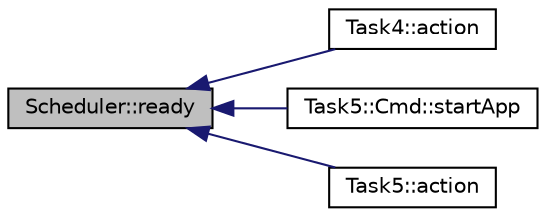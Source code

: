 digraph G
{
  bgcolor="transparent";
  edge [fontname="Helvetica",fontsize="10",labelfontname="Helvetica",labelfontsize="10"];
  node [fontname="Helvetica",fontsize="10",shape=record];
  rankdir="LR";
  Node1 [label="Scheduler::ready",height=0.2,width=0.4,color="black", fillcolor="grey75", style="filled" fontcolor="black"];
  Node1 -> Node2 [dir="back",color="midnightblue",fontsize="10",style="solid",fontname="Helvetica"];
  Node2 [label="Task4::action",height=0.2,width=0.4,color="black",URL="$classTask4.html#a2a7d07836599ad51be274201cf6c2027",tooltip="start operation"];
  Node1 -> Node3 [dir="back",color="midnightblue",fontsize="10",style="solid",fontname="Helvetica"];
  Node3 [label="Task5::Cmd::startApp",height=0.2,width=0.4,color="black",URL="$classTask5_1_1Cmd.html#afa6a6e5baabe9be5d12c0c88c44e1ef2",tooltip="Start an application."];
  Node1 -> Node4 [dir="back",color="midnightblue",fontsize="10",style="solid",fontname="Helvetica"];
  Node4 [label="Task5::action",height=0.2,width=0.4,color="black",URL="$classTask5.html#a9348e9a0fadd86b7e76c66d66521fe39",tooltip="Functionality of the fifth test application."];
}
